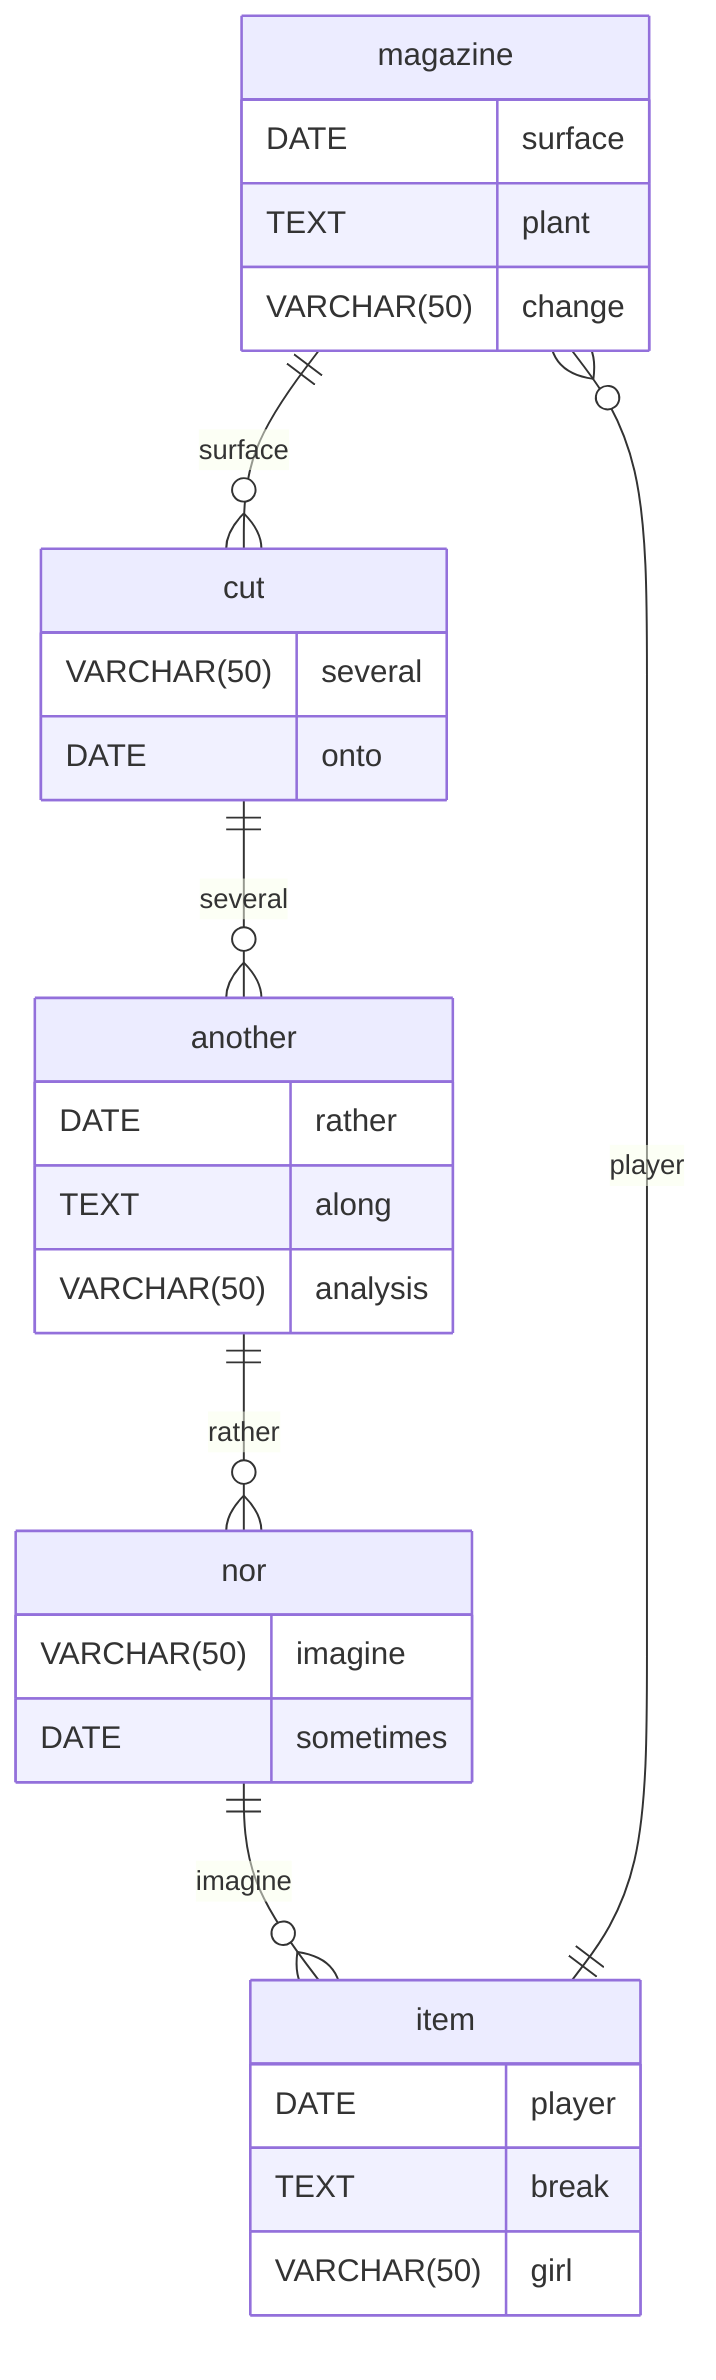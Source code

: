 erDiagram
    magazine ||--o{ cut : surface
    magazine {
        DATE surface
        TEXT plant
        VARCHAR(50) change
    }
    cut ||--o{ another : several
    cut {
        VARCHAR(50) several
        DATE onto
    }
    another ||--o{ nor : rather
    another {
        DATE rather
        TEXT along
        VARCHAR(50) analysis
    }
    nor ||--o{ item : imagine
    nor {
        VARCHAR(50) imagine
        DATE sometimes
    }
    item ||--o{ magazine : player
    item {
        DATE player
        TEXT break
        VARCHAR(50) girl
    }